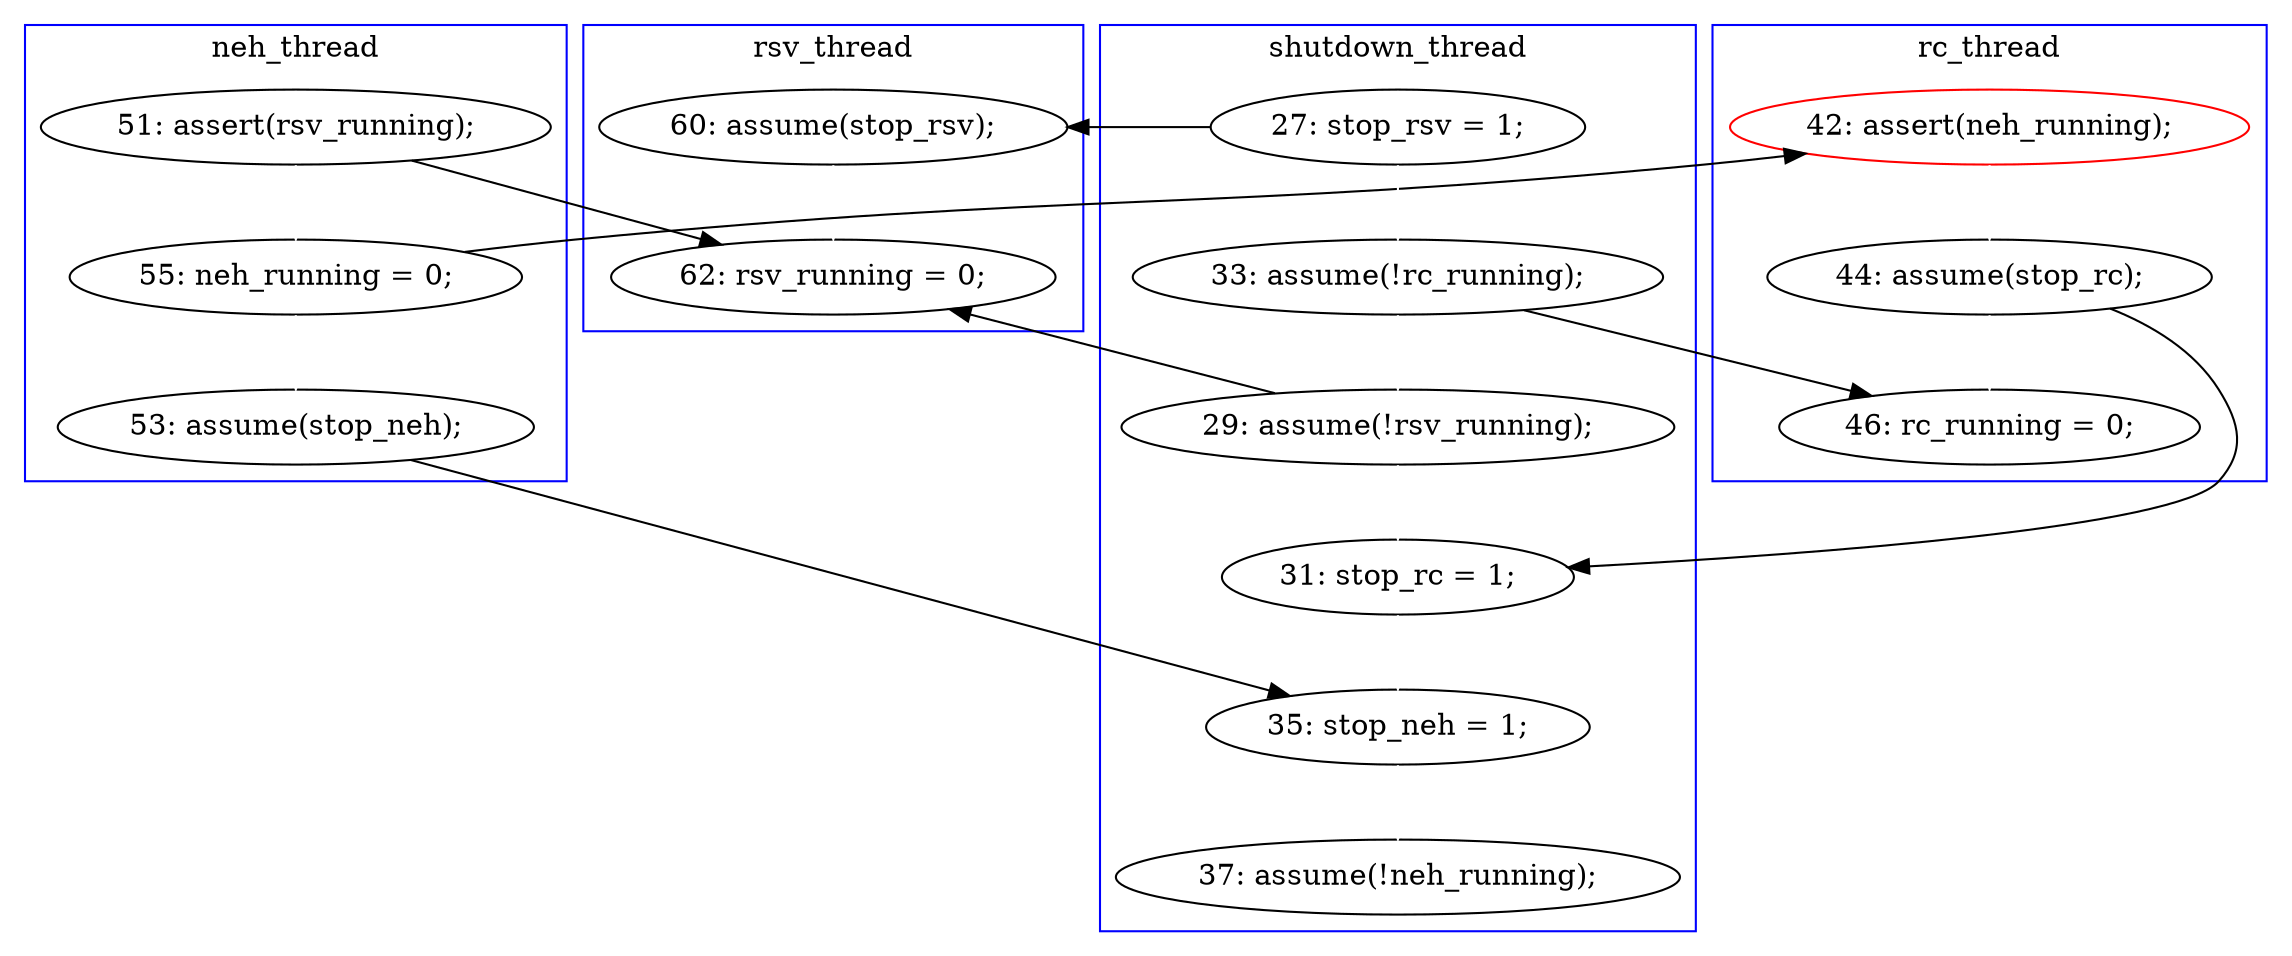 digraph Counterexample {
	18 -> 21 [color = black, style = solid, constraint = false]
	29 -> 31 [color = white, style = solid]
	23 -> 26 [color = black, style = solid, constraint = false]
	18 -> 19 [color = white, style = solid]
	14 -> 16 [color = white, style = solid]
	16 -> 17 [color = black, style = solid, constraint = false]
	16 -> 23 [color = white, style = solid]
	12 -> 29 [color = black, style = solid, constraint = false]
	19 -> 25 [color = white, style = solid]
	25 -> 26 [color = white, style = solid]
	20 -> 25 [color = black, style = solid, constraint = false]
	14 -> 31 [color = black, style = solid, constraint = false]
	17 -> 20 [color = white, style = solid]
	26 -> 27 [color = white, style = solid]
	19 -> 31 [color = black, style = solid, constraint = false]
	12 -> 18 [color = white, style = solid]
	20 -> 21 [color = white, style = solid]
	subgraph cluster4 {
		label = rsv_thread
		color = blue
		29  [label = "60: assume(stop_rsv);"]
		31  [label = "62: rsv_running = 0;"]
	}
	subgraph cluster3 {
		label = neh_thread
		color = blue
		23  [label = "53: assume(stop_neh);"]
		16  [label = "55: neh_running = 0;"]
		14  [label = "51: assert(rsv_running);"]
	}
	subgraph cluster1 {
		label = shutdown_thread
		color = blue
		27  [label = "37: assume(!neh_running);"]
		19  [label = "29: assume(!rsv_running);"]
		25  [label = "31: stop_rc = 1;"]
		26  [label = "35: stop_neh = 1;"]
		12  [label = "27: stop_rsv = 1;"]
		18  [label = "33: assume(!rc_running);"]
	}
	subgraph cluster2 {
		label = rc_thread
		color = blue
		20  [label = "44: assume(stop_rc);"]
		21  [label = "46: rc_running = 0;"]
		17  [label = "42: assert(neh_running);", color = red]
	}
}